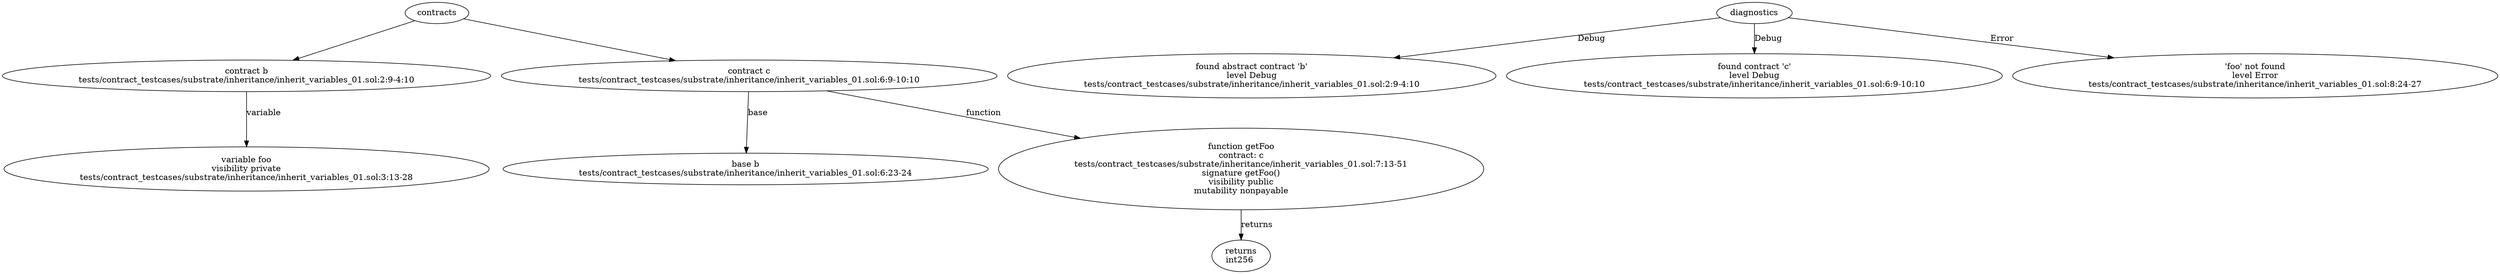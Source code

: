 strict digraph "tests/contract_testcases/substrate/inheritance/inherit_variables_01.sol" {
	contract [label="contract b\ntests/contract_testcases/substrate/inheritance/inherit_variables_01.sol:2:9-4:10"]
	var [label="variable foo\nvisibility private\ntests/contract_testcases/substrate/inheritance/inherit_variables_01.sol:3:13-28"]
	contract_3 [label="contract c\ntests/contract_testcases/substrate/inheritance/inherit_variables_01.sol:6:9-10:10"]
	base [label="base b\ntests/contract_testcases/substrate/inheritance/inherit_variables_01.sol:6:23-24"]
	getFoo [label="function getFoo\ncontract: c\ntests/contract_testcases/substrate/inheritance/inherit_variables_01.sol:7:13-51\nsignature getFoo()\nvisibility public\nmutability nonpayable"]
	returns [label="returns\nint256 "]
	diagnostic [label="found abstract contract 'b'\nlevel Debug\ntests/contract_testcases/substrate/inheritance/inherit_variables_01.sol:2:9-4:10"]
	diagnostic_9 [label="found contract 'c'\nlevel Debug\ntests/contract_testcases/substrate/inheritance/inherit_variables_01.sol:6:9-10:10"]
	diagnostic_10 [label="'foo' not found\nlevel Error\ntests/contract_testcases/substrate/inheritance/inherit_variables_01.sol:8:24-27"]
	contracts -> contract
	contract -> var [label="variable"]
	contracts -> contract_3
	contract_3 -> base [label="base"]
	contract_3 -> getFoo [label="function"]
	getFoo -> returns [label="returns"]
	diagnostics -> diagnostic [label="Debug"]
	diagnostics -> diagnostic_9 [label="Debug"]
	diagnostics -> diagnostic_10 [label="Error"]
}
